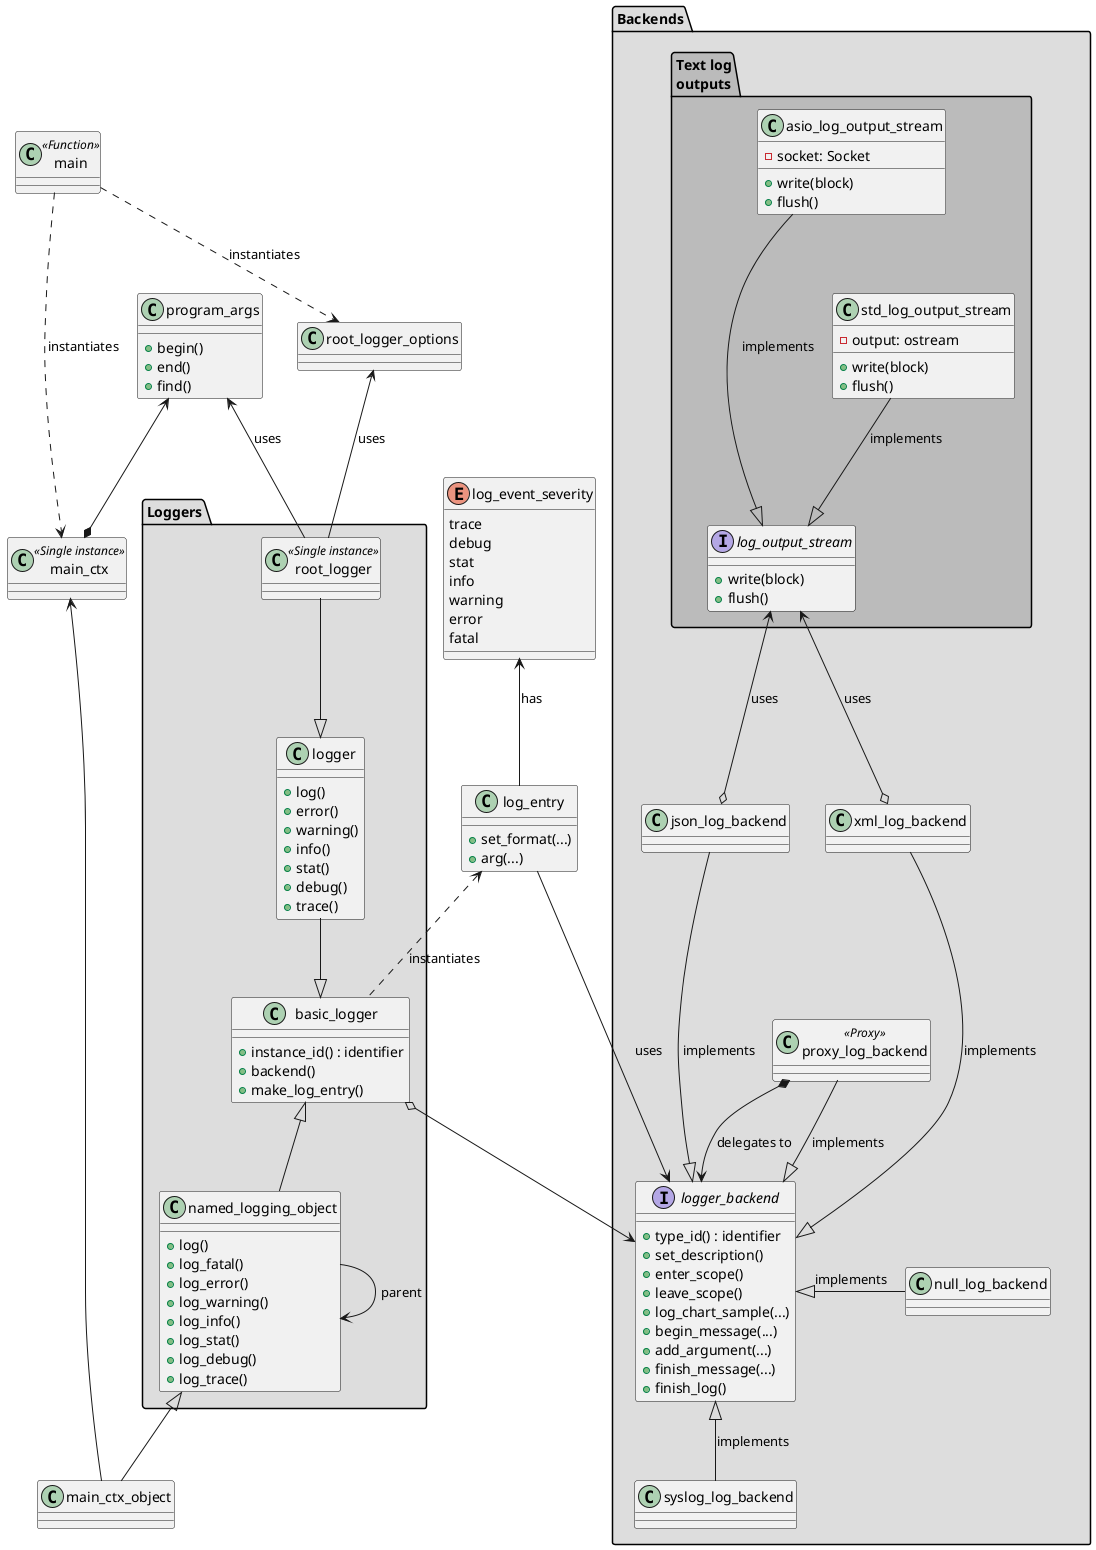 @startuml
enum log_event_severity {
    trace
    debug
    stat
    info
    warning
    error
    fatal
}

package "Backends" #DDDDDD {

interface logger_backend {
    +type_id() : identifier
    +set_description()
    +enter_scope()
    +leave_scope()
    +log_chart_sample(...)
    +begin_message(...)
    +add_argument(...)
    +finish_message(...)
    +finish_log()
}

class null_log_backend {
}

class syslog_log_backend {
}

class json_log_backend {
}

class xml_log_backend {
}

class proxy_log_backend <<Proxy>> {
}

json_log_backend -[hidden]- proxy_log_backend
xml_log_backend -[hidden]- proxy_log_backend

package "Text log\noutputs" #BBBBBB {

interface log_output_stream {
    +write(block)
    +flush()
}

class std_log_output_stream {
    -output: ostream
    +write(block)
    +flush()
}

class asio_log_output_stream {
    -socket: Socket
    +write(block)
    +flush()
}

asio_log_output_stream -[hidden]- std_log_output_stream

}
}


class log_entry {
    +set_format(...)
    +arg(...)
}

package Loggers #DDDDDD {

class basic_logger {
    +instance_id() : identifier
    +backend()
    +make_log_entry()
}

class logger {
    +log()
    +error()
    +warning()
    +info()
    +stat()
    +debug()
    +trace()
}

class named_logging_object {
    +log()
    +log_fatal()
    +log_error()
    +log_warning()
    +log_info()
    +log_stat()
    +log_debug()
    +log_trace()
}

named_logging_object --> named_logging_object: parent

class root_logger <<Single instance>> {
}

}

class root_logger_options {
}

class program_args {
    +begin()
    +end()
    +find()
}

class main_ctx_object {
}

class main_ctx <<Single instance>> {
}

class main <<Function>> {
}

std_log_output_stream --|> log_output_stream: implements
asio_log_output_stream --|> log_output_stream: implements

log_output_stream <--o json_log_backend: uses
log_output_stream <--o xml_log_backend: uses

logger_backend <|-right- null_log_backend : implements
logger_backend <|-- syslog_log_backend : implements
json_log_backend --|> logger_backend : implements
xml_log_backend --|> logger_backend : implements
proxy_log_backend --|> logger_backend : implements
proxy_log_backend *--> logger_backend : delegates to

log_event_severity <-- log_entry : has
log_entry --> logger_backend : uses

log_entry <.. basic_logger : instantiates
basic_logger o--> logger_backend
logger --|> basic_logger
basic_logger <|-- named_logging_object
named_logging_object <|--  main_ctx_object
main_ctx_object -left-> main_ctx
program_args <--* main_ctx
root_logger --|> logger
root_logger -up-> program_args : uses
root_logger -up-> root_logger_options : uses

main ..> main_ctx: instantiates
main ..> root_logger_options: instantiates
@enduml
